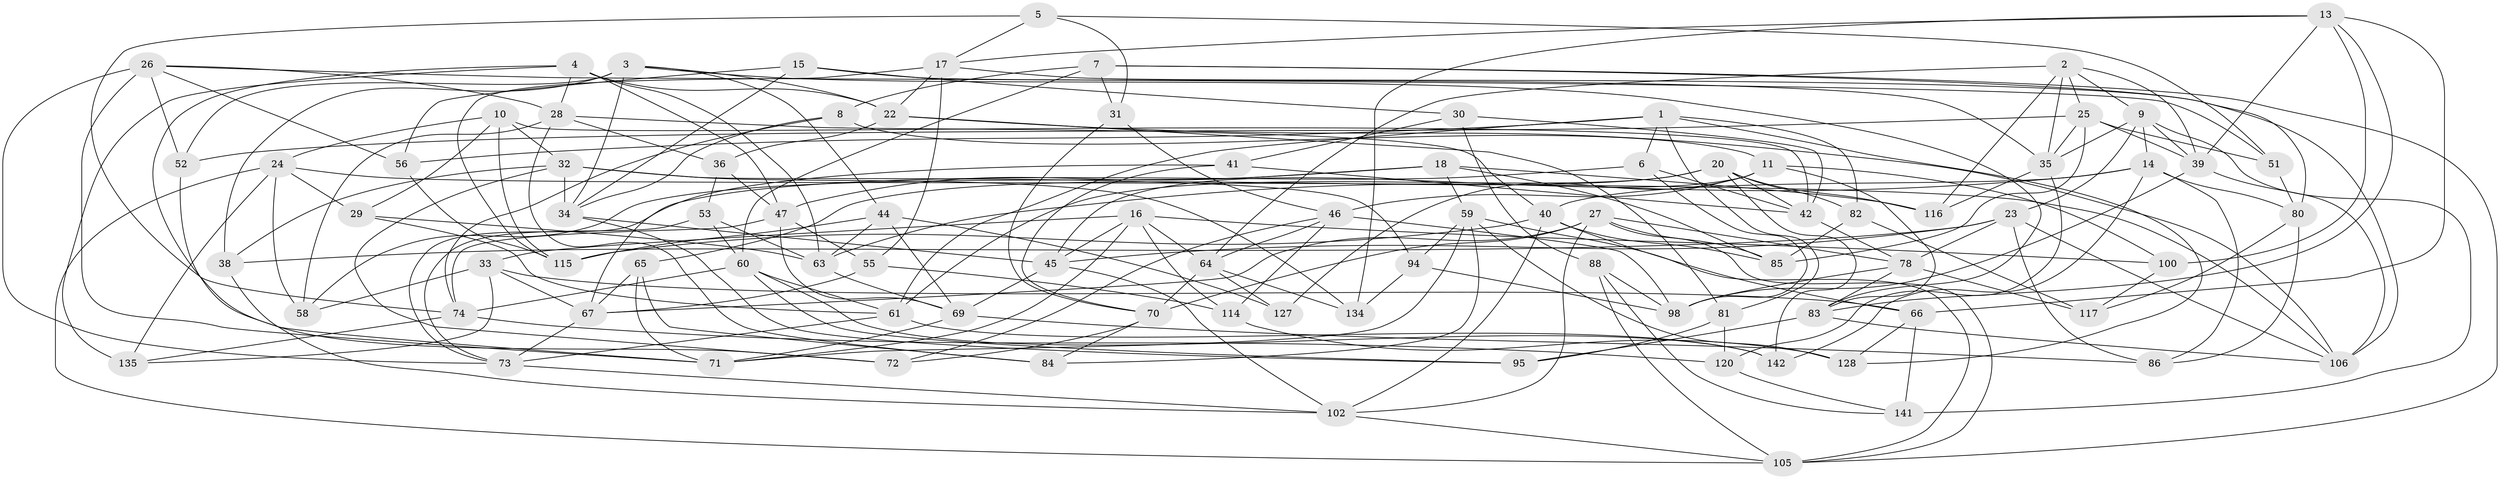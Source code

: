 // original degree distribution, {4: 1.0}
// Generated by graph-tools (version 1.1) at 2025/42/03/06/25 10:42:22]
// undirected, 89 vertices, 226 edges
graph export_dot {
graph [start="1"]
  node [color=gray90,style=filled];
  1 [super="+12"];
  2 [super="+93"];
  3 [super="+119"];
  4 [super="+37"];
  5;
  6;
  7 [super="+112"];
  8;
  9 [super="+49"];
  10 [super="+110"];
  11 [super="+19"];
  13 [super="+79"];
  14 [super="+48"];
  15;
  16 [super="+104"];
  17 [super="+54"];
  18 [super="+21"];
  20 [super="+43"];
  22 [super="+62"];
  23 [super="+126"];
  24 [super="+50"];
  25 [super="+138"];
  26 [super="+97"];
  27 [super="+132"];
  28 [super="+133"];
  29;
  30;
  31;
  32 [super="+96"];
  33 [super="+118"];
  34 [super="+92"];
  35 [super="+57"];
  36;
  38;
  39 [super="+103"];
  40 [super="+68"];
  41;
  42 [super="+87"];
  44 [super="+139"];
  45 [super="+99"];
  46 [super="+129"];
  47 [super="+121"];
  51;
  52;
  53;
  55;
  56;
  58;
  59 [super="+107"];
  60 [super="+108"];
  61 [super="+122"];
  63 [super="+77"];
  64 [super="+109"];
  65;
  66 [super="+89"];
  67 [super="+90"];
  69 [super="+111"];
  70 [super="+123"];
  71 [super="+75"];
  72;
  73 [super="+113"];
  74 [super="+76"];
  78 [super="+130"];
  80 [super="+91"];
  81;
  82;
  83 [super="+125"];
  84;
  85 [super="+101"];
  86;
  88;
  94;
  95;
  98 [super="+140"];
  100;
  102 [super="+136"];
  105 [super="+137"];
  106 [super="+131"];
  114;
  115 [super="+124"];
  116;
  117;
  120;
  127;
  128;
  134;
  135;
  141;
  142;
  1 -- 56;
  1 -- 81;
  1 -- 128;
  1 -- 82;
  1 -- 61;
  1 -- 6;
  2 -- 25;
  2 -- 116;
  2 -- 39;
  2 -- 35;
  2 -- 64;
  2 -- 9;
  3 -- 83;
  3 -- 38;
  3 -- 52;
  3 -- 44;
  3 -- 34;
  3 -- 22;
  4 -- 47;
  4 -- 28;
  4 -- 135;
  4 -- 72;
  4 -- 22;
  4 -- 63;
  5 -- 31;
  5 -- 51;
  5 -- 74;
  5 -- 17;
  6 -- 73;
  6 -- 98;
  6 -- 42;
  7 -- 80 [weight=2];
  7 -- 8;
  7 -- 60;
  7 -- 31;
  7 -- 105;
  8 -- 34;
  8 -- 74;
  8 -- 11;
  9 -- 35;
  9 -- 23;
  9 -- 141;
  9 -- 14;
  9 -- 39;
  10 -- 115 [weight=2];
  10 -- 24;
  10 -- 32;
  10 -- 42;
  10 -- 29;
  11 -- 100;
  11 -- 46;
  11 -- 127;
  11 -- 83;
  11 -- 45;
  13 -- 134;
  13 -- 17;
  13 -- 66;
  13 -- 100;
  13 -- 39;
  13 -- 83;
  14 -- 142;
  14 -- 80;
  14 -- 40;
  14 -- 86;
  14 -- 63;
  15 -- 30;
  15 -- 56;
  15 -- 35;
  15 -- 34;
  16 -- 45;
  16 -- 100;
  16 -- 33;
  16 -- 114;
  16 -- 64;
  16 -- 71;
  17 -- 55;
  17 -- 22;
  17 -- 106;
  17 -- 115;
  18 -- 58;
  18 -- 116;
  18 -- 47;
  18 -- 59;
  18 -- 85 [weight=2];
  20 -- 42;
  20 -- 142;
  20 -- 82;
  20 -- 116;
  20 -- 65;
  20 -- 61;
  22 -- 81;
  22 -- 106;
  22 -- 36;
  23 -- 38;
  23 -- 86;
  23 -- 106;
  23 -- 45;
  23 -- 78;
  24 -- 135;
  24 -- 106;
  24 -- 105;
  24 -- 58;
  24 -- 29;
  25 -- 35;
  25 -- 52;
  25 -- 51;
  25 -- 85;
  25 -- 39;
  26 -- 56;
  26 -- 51;
  26 -- 52;
  26 -- 71;
  26 -- 28;
  26 -- 73;
  27 -- 102;
  27 -- 85;
  27 -- 70;
  27 -- 67;
  27 -- 78;
  27 -- 105;
  28 -- 36;
  28 -- 58;
  28 -- 40;
  28 -- 84;
  29 -- 63;
  29 -- 61;
  30 -- 41;
  30 -- 88;
  30 -- 42;
  31 -- 70;
  31 -- 46;
  32 -- 134;
  32 -- 38;
  32 -- 72;
  32 -- 94;
  32 -- 34;
  33 -- 58;
  33 -- 67;
  33 -- 66 [weight=2];
  33 -- 135;
  34 -- 45;
  34 -- 95;
  35 -- 116;
  35 -- 120;
  36 -- 53;
  36 -- 47;
  38 -- 102;
  39 -- 106;
  39 -- 98;
  40 -- 66;
  40 -- 115;
  40 -- 102;
  40 -- 85;
  41 -- 70;
  41 -- 42;
  41 -- 67;
  42 -- 78;
  44 -- 63;
  44 -- 127 [weight=2];
  44 -- 115;
  44 -- 69;
  45 -- 102;
  45 -- 69;
  46 -- 72;
  46 -- 98;
  46 -- 64;
  46 -- 114;
  47 -- 69;
  47 -- 55;
  47 -- 74;
  51 -- 80;
  52 -- 71;
  53 -- 73;
  53 -- 60;
  53 -- 63;
  55 -- 67;
  55 -- 114;
  56 -- 115;
  59 -- 94;
  59 -- 105;
  59 -- 128;
  59 -- 84;
  59 -- 71;
  60 -- 61;
  60 -- 74;
  60 -- 142;
  60 -- 95;
  61 -- 73;
  61 -- 142;
  63 -- 69;
  64 -- 127;
  64 -- 134;
  64 -- 70;
  65 -- 84;
  65 -- 67;
  65 -- 71;
  66 -- 128;
  66 -- 141;
  67 -- 73;
  69 -- 86;
  69 -- 71;
  70 -- 72;
  70 -- 84;
  73 -- 102;
  74 -- 135;
  74 -- 120;
  78 -- 98;
  78 -- 117;
  78 -- 83;
  80 -- 86;
  80 -- 117;
  81 -- 95;
  81 -- 120;
  82 -- 117;
  82 -- 85;
  83 -- 106;
  83 -- 95;
  88 -- 105;
  88 -- 141;
  88 -- 98;
  94 -- 134;
  94 -- 98;
  100 -- 117;
  102 -- 105;
  114 -- 128;
  120 -- 141;
}
